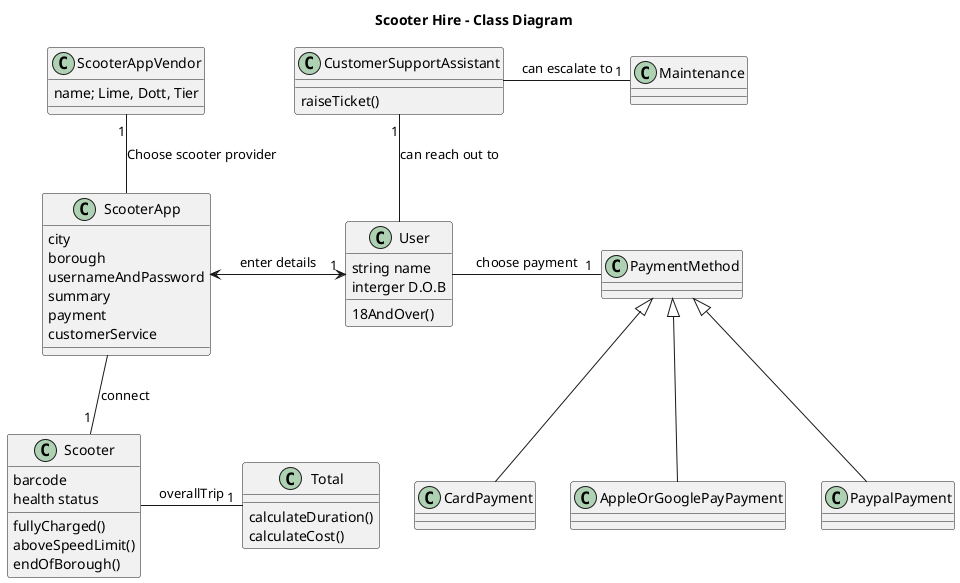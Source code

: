 @startuml

title Scooter Hire - Class Diagram

class ScooterAppVendor {
  name; Lime, Dott, Tier
} 

class ScooterApp {
  city
  borough
  usernameAndPassword
  summary
  payment
  customerService
}

class Scooter{
barcode
health status
fullyCharged()
aboveSpeedLimit()
endOfBorough()
}

class Total {
  calculateDuration()
  calculateCost()
}
class User {
  string name
  interger D.O.B
  18AndOver()
  
}

class CustomerSupportAssistant{
raiseTicket()
}

class Maintenance

class PaymentMethod
class PaypalPayment
class CardPayment
class AppleOrGooglePayPayment


ScooterApp -up- "1" ScooterAppVendor : Choose scooter provider
ScooterApp <-right-> "1" User : enter details
ScooterApp -down- "1" Scooter : connect
Scooter -right- "1" Total: overallTrip
User -right- "1" PaymentMethod: choose payment
User -up- "1" CustomerSupportAssistant: can reach out to
CustomerSupportAssistant -right- "1" Maintenance: can escalate to




PaymentMethod <|-down- PaypalPayment
PaymentMethod <|-down- CardPayment
PaymentMethod <|-down- AppleOrGooglePayPayment





@enduml